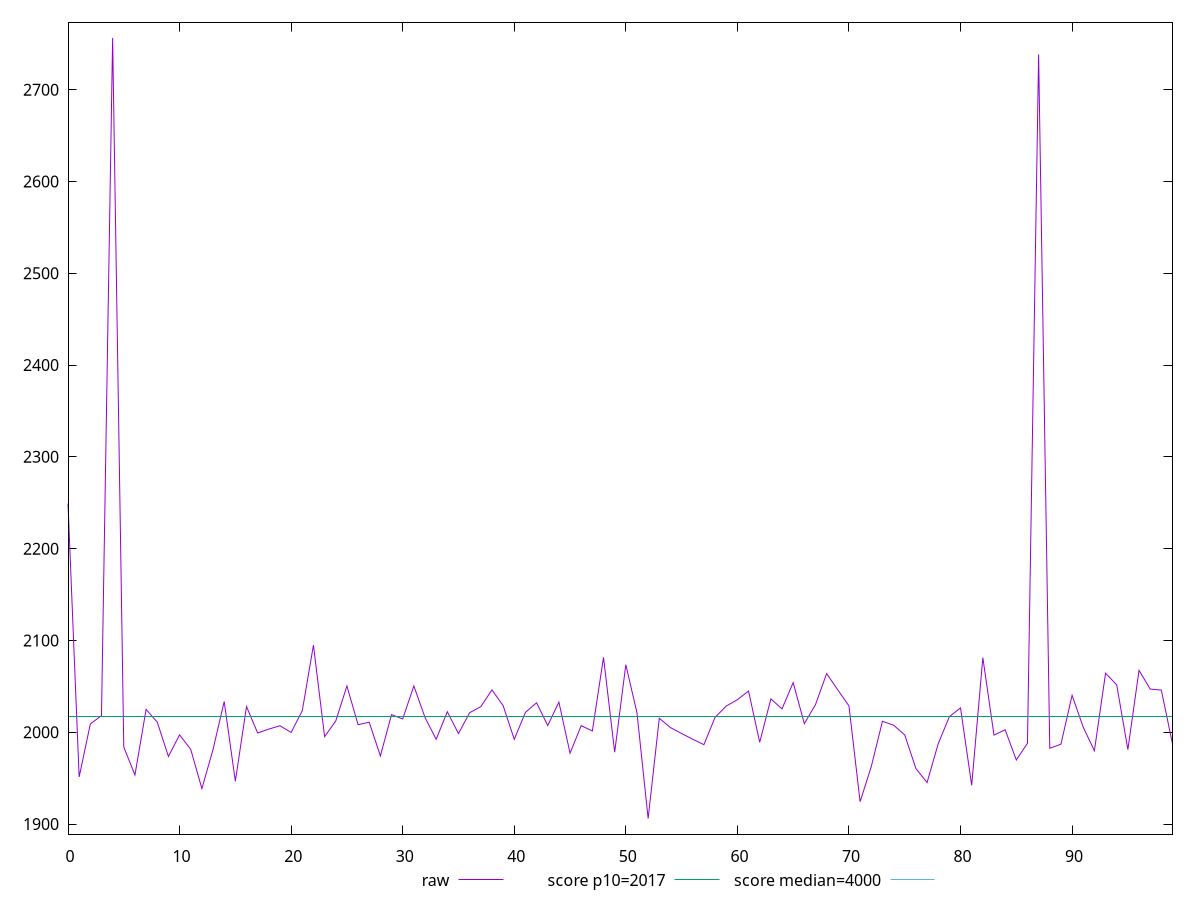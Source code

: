 reset

$raw <<EOF
0 2249.1360000000045
1 1951.284000000003
2 2009.0000000000034
3 2018.0800000000022
4 2756.391999999986
5 1983.8120000000022
6 1953.4120000000025
7 2024.8880000000022
8 2011.028000000003
9 1973.604000000004
10 1997.1480000000008
11 1981.3760000000027
12 1938.620000000004
13 1981.192000000002
14 2033.5480000000027
15 1946.6400000000021
16 2028.0040000000022
17 1999.1720000000037
18 2003.4320000000034
19 2007.060000000002
20 1999.7880000000034
21 2023.5000000000016
22 2094.8640000000028
23 1995.2200000000041
24 2012.2360000000022
25 2050.388000000004
26 2008.2400000000034
27 2010.9000000000035
28 1974.1440000000018
29 2019.2080000000017
30 2014.4400000000026
31 2050.3960000000034
32 2016.0960000000016
33 1992.3560000000048
34 2022.352000000004
35 1998.5080000000034
36 2021.2680000000037
37 2027.8680000000033
38 2046.1200000000015
39 2028.9960000000028
40 1992.264000000004
41 2021.608000000002
42 2032.0760000000023
43 2007.2960000000026
44 2032.8320000000026
45 1977.1720000000028
46 2007.1400000000037
47 2001.4120000000025
48 2081.5040000000017
49 1978.2360000000028
50 2073.600000000002
51 2021.0840000000023
52 1906.012000000003
53 2015.2440000000022
54 2005.084000000002
55 1998.612000000001
56 1992.3520000000035
57 1986.4640000000043
58 2016.3000000000034
59 2028.4840000000036
60 2035.484000000003
61 2044.9000000000026
62 1988.976000000003
63 2036.3440000000037
64 2025.4320000000016
65 2054.116000000003
66 2009.332000000003
67 2030.0920000000033
68 2063.896000000002
69 2046.1200000000035
70 2028.7400000000025
71 1924.3240000000035
72 1962.5800000000017
73 2011.924000000002
74 2007.6960000000036
75 1997.0880000000022
76 1960.4440000000022
77 1945.2160000000015
78 1987.4480000000017
79 2017.012000000002
80 2026.5080000000025
81 1942.1560000000025
82 2081.240000000002
83 1996.896000000002
84 2002.664000000003
85 1969.7840000000033
86 1987.9880000000026
87 2738.4999999999895
88 1982.4920000000025
89 1987.004000000003
90 2040.2200000000041
91 2005.4200000000033
92 1979.8440000000026
93 2064.2960000000026
94 2051.5960000000023
95 1981.0920000000037
96 2067.3960000000047
97 2047.0640000000042
98 2045.9240000000025
99 1987.2720000000006
EOF

set key outside below
set xrange [0:99]
set yrange [1889.0044000000032:2773.3995999999856]
set trange [1889.0044000000032:2773.3995999999856]
set terminal svg size 640, 500 enhanced background rgb 'white'
set output "reports/report_00031_2021-02-24T23-18-18.084Z/mainthread-work-breakdown/samples/music/raw/values.svg"

plot $raw title "raw" with line, \
     2017 title "score p10=2017", \
     4000 title "score median=4000"

reset
